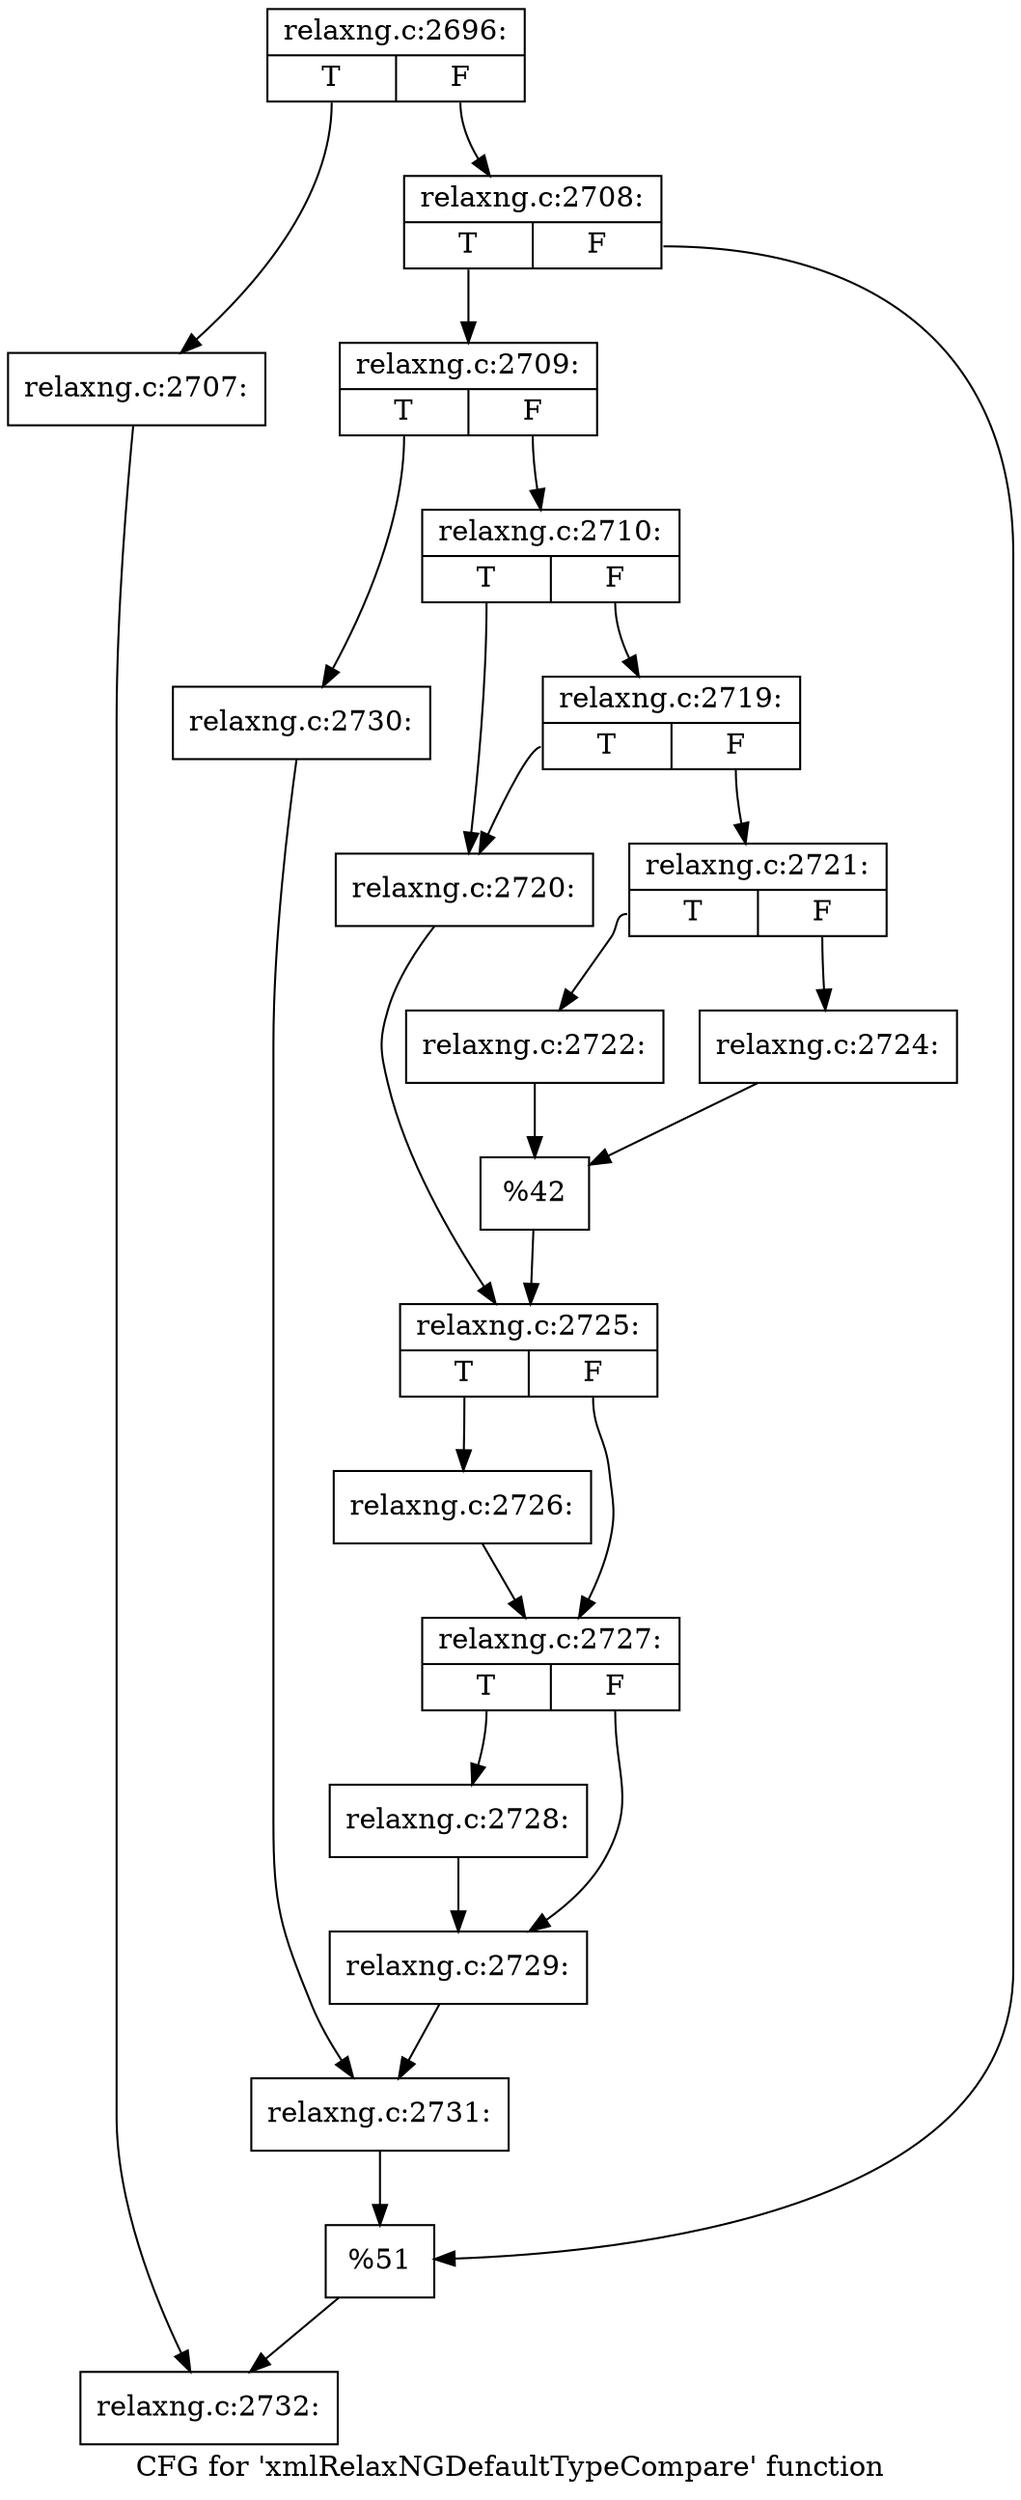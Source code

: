 digraph "CFG for 'xmlRelaxNGDefaultTypeCompare' function" {
	label="CFG for 'xmlRelaxNGDefaultTypeCompare' function";

	Node0x555e9c1d4240 [shape=record,label="{relaxng.c:2696:|{<s0>T|<s1>F}}"];
	Node0x555e9c1d4240:s0 -> Node0x555e9c1d5e50;
	Node0x555e9c1d4240:s1 -> Node0x555e9c1d5ef0;
	Node0x555e9c1d5e50 [shape=record,label="{relaxng.c:2707:}"];
	Node0x555e9c1d5e50 -> Node0x555e9c1d5ea0;
	Node0x555e9c1d5ef0 [shape=record,label="{relaxng.c:2708:|{<s0>T|<s1>F}}"];
	Node0x555e9c1d5ef0:s0 -> Node0x555e9c1d6570;
	Node0x555e9c1d5ef0:s1 -> Node0x555e9c1d65c0;
	Node0x555e9c1d6570 [shape=record,label="{relaxng.c:2709:|{<s0>T|<s1>F}}"];
	Node0x555e9c1d6570:s0 -> Node0x555e9c1d69f0;
	Node0x555e9c1d6570:s1 -> Node0x555e9c1d6950;
	Node0x555e9c1d6950 [shape=record,label="{relaxng.c:2710:|{<s0>T|<s1>F}}"];
	Node0x555e9c1d6950:s0 -> Node0x555e9c1d7f50;
	Node0x555e9c1d6950:s1 -> Node0x555e9c1d8040;
	Node0x555e9c1d8040 [shape=record,label="{relaxng.c:2719:|{<s0>T|<s1>F}}"];
	Node0x555e9c1d8040:s0 -> Node0x555e9c1d7f50;
	Node0x555e9c1d8040:s1 -> Node0x555e9c1d7ff0;
	Node0x555e9c1d7f50 [shape=record,label="{relaxng.c:2720:}"];
	Node0x555e9c1d7f50 -> Node0x555e9c1d7fa0;
	Node0x555e9c1d7ff0 [shape=record,label="{relaxng.c:2721:|{<s0>T|<s1>F}}"];
	Node0x555e9c1d7ff0:s0 -> Node0x555e9c2de0f0;
	Node0x555e9c1d7ff0:s1 -> Node0x555e9c2de190;
	Node0x555e9c2de0f0 [shape=record,label="{relaxng.c:2722:}"];
	Node0x555e9c2de0f0 -> Node0x555e9c2de140;
	Node0x555e9c2de190 [shape=record,label="{relaxng.c:2724:}"];
	Node0x555e9c2de190 -> Node0x555e9c2de140;
	Node0x555e9c2de140 [shape=record,label="{%42}"];
	Node0x555e9c2de140 -> Node0x555e9c1d7fa0;
	Node0x555e9c1d7fa0 [shape=record,label="{relaxng.c:2725:|{<s0>T|<s1>F}}"];
	Node0x555e9c1d7fa0:s0 -> Node0x555e9c2de8e0;
	Node0x555e9c1d7fa0:s1 -> Node0x555e9c2de930;
	Node0x555e9c2de8e0 [shape=record,label="{relaxng.c:2726:}"];
	Node0x555e9c2de8e0 -> Node0x555e9c2de930;
	Node0x555e9c2de930 [shape=record,label="{relaxng.c:2727:|{<s0>T|<s1>F}}"];
	Node0x555e9c2de930:s0 -> Node0x555e9c2dee60;
	Node0x555e9c2de930:s1 -> Node0x555e9c2deeb0;
	Node0x555e9c2dee60 [shape=record,label="{relaxng.c:2728:}"];
	Node0x555e9c2dee60 -> Node0x555e9c2deeb0;
	Node0x555e9c2deeb0 [shape=record,label="{relaxng.c:2729:}"];
	Node0x555e9c2deeb0 -> Node0x555e9c1d69a0;
	Node0x555e9c1d69f0 [shape=record,label="{relaxng.c:2730:}"];
	Node0x555e9c1d69f0 -> Node0x555e9c1d69a0;
	Node0x555e9c1d69a0 [shape=record,label="{relaxng.c:2731:}"];
	Node0x555e9c1d69a0 -> Node0x555e9c1d65c0;
	Node0x555e9c1d65c0 [shape=record,label="{%51}"];
	Node0x555e9c1d65c0 -> Node0x555e9c1d5ea0;
	Node0x555e9c1d5ea0 [shape=record,label="{relaxng.c:2732:}"];
}

